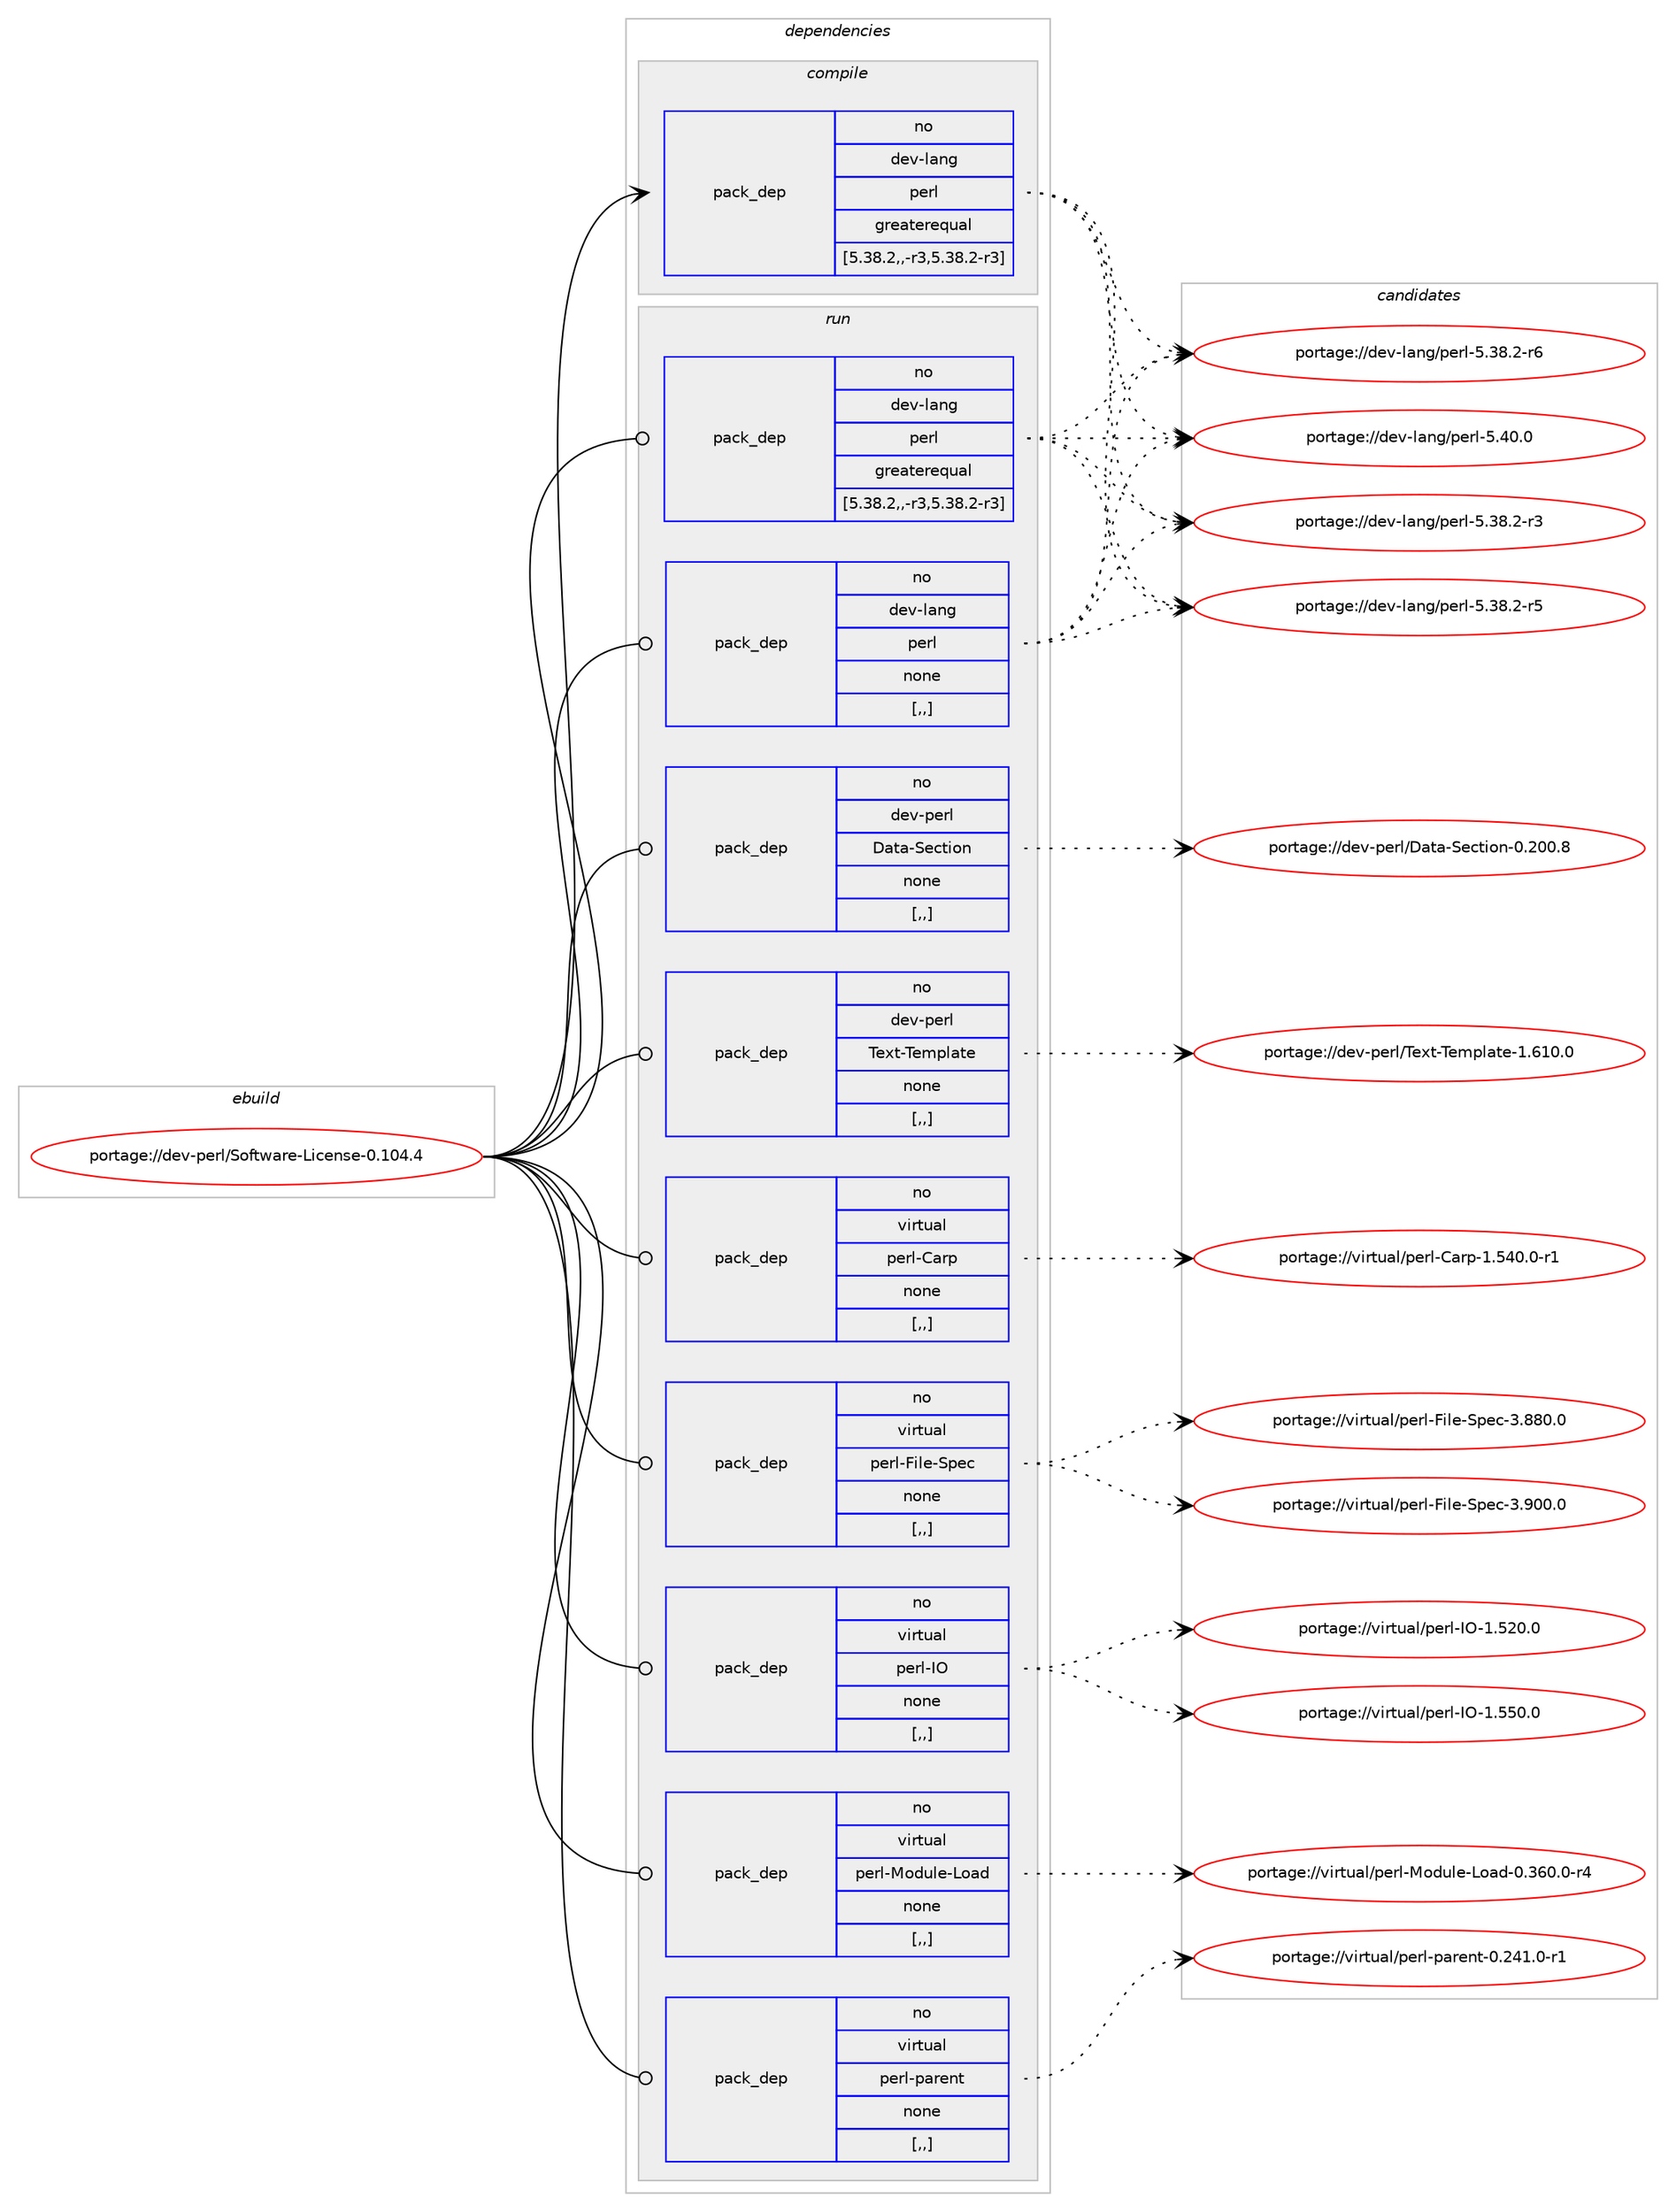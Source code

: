 digraph prolog {

# *************
# Graph options
# *************

newrank=true;
concentrate=true;
compound=true;
graph [rankdir=LR,fontname=Helvetica,fontsize=10,ranksep=1.5];#, ranksep=2.5, nodesep=0.2];
edge  [arrowhead=vee];
node  [fontname=Helvetica,fontsize=10];

# **********
# The ebuild
# **********

subgraph cluster_leftcol {
color=gray;
rank=same;
label=<<i>ebuild</i>>;
id [label="portage://dev-perl/Software-License-0.104.4", color=red, width=4, href="../dev-perl/Software-License-0.104.4.svg"];
}

# ****************
# The dependencies
# ****************

subgraph cluster_midcol {
color=gray;
label=<<i>dependencies</i>>;
subgraph cluster_compile {
fillcolor="#eeeeee";
style=filled;
label=<<i>compile</i>>;
subgraph pack102876 {
dependency133218 [label=<<TABLE BORDER="0" CELLBORDER="1" CELLSPACING="0" CELLPADDING="4" WIDTH="220"><TR><TD ROWSPAN="6" CELLPADDING="30">pack_dep</TD></TR><TR><TD WIDTH="110">no</TD></TR><TR><TD>dev-lang</TD></TR><TR><TD>perl</TD></TR><TR><TD>greaterequal</TD></TR><TR><TD>[5.38.2,,-r3,5.38.2-r3]</TD></TR></TABLE>>, shape=none, color=blue];
}
id:e -> dependency133218:w [weight=20,style="solid",arrowhead="vee"];
}
subgraph cluster_compileandrun {
fillcolor="#eeeeee";
style=filled;
label=<<i>compile and run</i>>;
}
subgraph cluster_run {
fillcolor="#eeeeee";
style=filled;
label=<<i>run</i>>;
subgraph pack102877 {
dependency133219 [label=<<TABLE BORDER="0" CELLBORDER="1" CELLSPACING="0" CELLPADDING="4" WIDTH="220"><TR><TD ROWSPAN="6" CELLPADDING="30">pack_dep</TD></TR><TR><TD WIDTH="110">no</TD></TR><TR><TD>dev-lang</TD></TR><TR><TD>perl</TD></TR><TR><TD>greaterequal</TD></TR><TR><TD>[5.38.2,,-r3,5.38.2-r3]</TD></TR></TABLE>>, shape=none, color=blue];
}
id:e -> dependency133219:w [weight=20,style="solid",arrowhead="odot"];
subgraph pack102878 {
dependency133220 [label=<<TABLE BORDER="0" CELLBORDER="1" CELLSPACING="0" CELLPADDING="4" WIDTH="220"><TR><TD ROWSPAN="6" CELLPADDING="30">pack_dep</TD></TR><TR><TD WIDTH="110">no</TD></TR><TR><TD>dev-lang</TD></TR><TR><TD>perl</TD></TR><TR><TD>none</TD></TR><TR><TD>[,,]</TD></TR></TABLE>>, shape=none, color=blue];
}
id:e -> dependency133220:w [weight=20,style="solid",arrowhead="odot"];
subgraph pack102879 {
dependency133221 [label=<<TABLE BORDER="0" CELLBORDER="1" CELLSPACING="0" CELLPADDING="4" WIDTH="220"><TR><TD ROWSPAN="6" CELLPADDING="30">pack_dep</TD></TR><TR><TD WIDTH="110">no</TD></TR><TR><TD>dev-perl</TD></TR><TR><TD>Data-Section</TD></TR><TR><TD>none</TD></TR><TR><TD>[,,]</TD></TR></TABLE>>, shape=none, color=blue];
}
id:e -> dependency133221:w [weight=20,style="solid",arrowhead="odot"];
subgraph pack102880 {
dependency133222 [label=<<TABLE BORDER="0" CELLBORDER="1" CELLSPACING="0" CELLPADDING="4" WIDTH="220"><TR><TD ROWSPAN="6" CELLPADDING="30">pack_dep</TD></TR><TR><TD WIDTH="110">no</TD></TR><TR><TD>dev-perl</TD></TR><TR><TD>Text-Template</TD></TR><TR><TD>none</TD></TR><TR><TD>[,,]</TD></TR></TABLE>>, shape=none, color=blue];
}
id:e -> dependency133222:w [weight=20,style="solid",arrowhead="odot"];
subgraph pack102881 {
dependency133223 [label=<<TABLE BORDER="0" CELLBORDER="1" CELLSPACING="0" CELLPADDING="4" WIDTH="220"><TR><TD ROWSPAN="6" CELLPADDING="30">pack_dep</TD></TR><TR><TD WIDTH="110">no</TD></TR><TR><TD>virtual</TD></TR><TR><TD>perl-Carp</TD></TR><TR><TD>none</TD></TR><TR><TD>[,,]</TD></TR></TABLE>>, shape=none, color=blue];
}
id:e -> dependency133223:w [weight=20,style="solid",arrowhead="odot"];
subgraph pack102882 {
dependency133224 [label=<<TABLE BORDER="0" CELLBORDER="1" CELLSPACING="0" CELLPADDING="4" WIDTH="220"><TR><TD ROWSPAN="6" CELLPADDING="30">pack_dep</TD></TR><TR><TD WIDTH="110">no</TD></TR><TR><TD>virtual</TD></TR><TR><TD>perl-File-Spec</TD></TR><TR><TD>none</TD></TR><TR><TD>[,,]</TD></TR></TABLE>>, shape=none, color=blue];
}
id:e -> dependency133224:w [weight=20,style="solid",arrowhead="odot"];
subgraph pack102883 {
dependency133225 [label=<<TABLE BORDER="0" CELLBORDER="1" CELLSPACING="0" CELLPADDING="4" WIDTH="220"><TR><TD ROWSPAN="6" CELLPADDING="30">pack_dep</TD></TR><TR><TD WIDTH="110">no</TD></TR><TR><TD>virtual</TD></TR><TR><TD>perl-IO</TD></TR><TR><TD>none</TD></TR><TR><TD>[,,]</TD></TR></TABLE>>, shape=none, color=blue];
}
id:e -> dependency133225:w [weight=20,style="solid",arrowhead="odot"];
subgraph pack102884 {
dependency133226 [label=<<TABLE BORDER="0" CELLBORDER="1" CELLSPACING="0" CELLPADDING="4" WIDTH="220"><TR><TD ROWSPAN="6" CELLPADDING="30">pack_dep</TD></TR><TR><TD WIDTH="110">no</TD></TR><TR><TD>virtual</TD></TR><TR><TD>perl-Module-Load</TD></TR><TR><TD>none</TD></TR><TR><TD>[,,]</TD></TR></TABLE>>, shape=none, color=blue];
}
id:e -> dependency133226:w [weight=20,style="solid",arrowhead="odot"];
subgraph pack102885 {
dependency133227 [label=<<TABLE BORDER="0" CELLBORDER="1" CELLSPACING="0" CELLPADDING="4" WIDTH="220"><TR><TD ROWSPAN="6" CELLPADDING="30">pack_dep</TD></TR><TR><TD WIDTH="110">no</TD></TR><TR><TD>virtual</TD></TR><TR><TD>perl-parent</TD></TR><TR><TD>none</TD></TR><TR><TD>[,,]</TD></TR></TABLE>>, shape=none, color=blue];
}
id:e -> dependency133227:w [weight=20,style="solid",arrowhead="odot"];
}
}

# **************
# The candidates
# **************

subgraph cluster_choices {
rank=same;
color=gray;
label=<<i>candidates</i>>;

subgraph choice102876 {
color=black;
nodesep=1;
choice100101118451089711010347112101114108455346515646504511451 [label="portage://dev-lang/perl-5.38.2-r3", color=red, width=4,href="../dev-lang/perl-5.38.2-r3.svg"];
choice100101118451089711010347112101114108455346515646504511453 [label="portage://dev-lang/perl-5.38.2-r5", color=red, width=4,href="../dev-lang/perl-5.38.2-r5.svg"];
choice100101118451089711010347112101114108455346515646504511454 [label="portage://dev-lang/perl-5.38.2-r6", color=red, width=4,href="../dev-lang/perl-5.38.2-r6.svg"];
choice10010111845108971101034711210111410845534652484648 [label="portage://dev-lang/perl-5.40.0", color=red, width=4,href="../dev-lang/perl-5.40.0.svg"];
dependency133218:e -> choice100101118451089711010347112101114108455346515646504511451:w [style=dotted,weight="100"];
dependency133218:e -> choice100101118451089711010347112101114108455346515646504511453:w [style=dotted,weight="100"];
dependency133218:e -> choice100101118451089711010347112101114108455346515646504511454:w [style=dotted,weight="100"];
dependency133218:e -> choice10010111845108971101034711210111410845534652484648:w [style=dotted,weight="100"];
}
subgraph choice102877 {
color=black;
nodesep=1;
choice100101118451089711010347112101114108455346515646504511451 [label="portage://dev-lang/perl-5.38.2-r3", color=red, width=4,href="../dev-lang/perl-5.38.2-r3.svg"];
choice100101118451089711010347112101114108455346515646504511453 [label="portage://dev-lang/perl-5.38.2-r5", color=red, width=4,href="../dev-lang/perl-5.38.2-r5.svg"];
choice100101118451089711010347112101114108455346515646504511454 [label="portage://dev-lang/perl-5.38.2-r6", color=red, width=4,href="../dev-lang/perl-5.38.2-r6.svg"];
choice10010111845108971101034711210111410845534652484648 [label="portage://dev-lang/perl-5.40.0", color=red, width=4,href="../dev-lang/perl-5.40.0.svg"];
dependency133219:e -> choice100101118451089711010347112101114108455346515646504511451:w [style=dotted,weight="100"];
dependency133219:e -> choice100101118451089711010347112101114108455346515646504511453:w [style=dotted,weight="100"];
dependency133219:e -> choice100101118451089711010347112101114108455346515646504511454:w [style=dotted,weight="100"];
dependency133219:e -> choice10010111845108971101034711210111410845534652484648:w [style=dotted,weight="100"];
}
subgraph choice102878 {
color=black;
nodesep=1;
choice100101118451089711010347112101114108455346515646504511451 [label="portage://dev-lang/perl-5.38.2-r3", color=red, width=4,href="../dev-lang/perl-5.38.2-r3.svg"];
choice100101118451089711010347112101114108455346515646504511453 [label="portage://dev-lang/perl-5.38.2-r5", color=red, width=4,href="../dev-lang/perl-5.38.2-r5.svg"];
choice100101118451089711010347112101114108455346515646504511454 [label="portage://dev-lang/perl-5.38.2-r6", color=red, width=4,href="../dev-lang/perl-5.38.2-r6.svg"];
choice10010111845108971101034711210111410845534652484648 [label="portage://dev-lang/perl-5.40.0", color=red, width=4,href="../dev-lang/perl-5.40.0.svg"];
dependency133220:e -> choice100101118451089711010347112101114108455346515646504511451:w [style=dotted,weight="100"];
dependency133220:e -> choice100101118451089711010347112101114108455346515646504511453:w [style=dotted,weight="100"];
dependency133220:e -> choice100101118451089711010347112101114108455346515646504511454:w [style=dotted,weight="100"];
dependency133220:e -> choice10010111845108971101034711210111410845534652484648:w [style=dotted,weight="100"];
}
subgraph choice102879 {
color=black;
nodesep=1;
choice10010111845112101114108476897116974583101991161051111104548465048484656 [label="portage://dev-perl/Data-Section-0.200.8", color=red, width=4,href="../dev-perl/Data-Section-0.200.8.svg"];
dependency133221:e -> choice10010111845112101114108476897116974583101991161051111104548465048484656:w [style=dotted,weight="100"];
}
subgraph choice102880 {
color=black;
nodesep=1;
choice1001011184511210111410847841011201164584101109112108971161014549465449484648 [label="portage://dev-perl/Text-Template-1.610.0", color=red, width=4,href="../dev-perl/Text-Template-1.610.0.svg"];
dependency133222:e -> choice1001011184511210111410847841011201164584101109112108971161014549465449484648:w [style=dotted,weight="100"];
}
subgraph choice102881 {
color=black;
nodesep=1;
choice118105114116117971084711210111410845679711411245494653524846484511449 [label="portage://virtual/perl-Carp-1.540.0-r1", color=red, width=4,href="../virtual/perl-Carp-1.540.0-r1.svg"];
dependency133223:e -> choice118105114116117971084711210111410845679711411245494653524846484511449:w [style=dotted,weight="100"];
}
subgraph choice102882 {
color=black;
nodesep=1;
choice118105114116117971084711210111410845701051081014583112101994551465656484648 [label="portage://virtual/perl-File-Spec-3.880.0", color=red, width=4,href="../virtual/perl-File-Spec-3.880.0.svg"];
choice118105114116117971084711210111410845701051081014583112101994551465748484648 [label="portage://virtual/perl-File-Spec-3.900.0", color=red, width=4,href="../virtual/perl-File-Spec-3.900.0.svg"];
dependency133224:e -> choice118105114116117971084711210111410845701051081014583112101994551465656484648:w [style=dotted,weight="100"];
dependency133224:e -> choice118105114116117971084711210111410845701051081014583112101994551465748484648:w [style=dotted,weight="100"];
}
subgraph choice102883 {
color=black;
nodesep=1;
choice11810511411611797108471121011141084573794549465350484648 [label="portage://virtual/perl-IO-1.520.0", color=red, width=4,href="../virtual/perl-IO-1.520.0.svg"];
choice11810511411611797108471121011141084573794549465353484648 [label="portage://virtual/perl-IO-1.550.0", color=red, width=4,href="../virtual/perl-IO-1.550.0.svg"];
dependency133225:e -> choice11810511411611797108471121011141084573794549465350484648:w [style=dotted,weight="100"];
dependency133225:e -> choice11810511411611797108471121011141084573794549465353484648:w [style=dotted,weight="100"];
}
subgraph choice102884 {
color=black;
nodesep=1;
choice1181051141161179710847112101114108457711110011710810145761119710045484651544846484511452 [label="portage://virtual/perl-Module-Load-0.360.0-r4", color=red, width=4,href="../virtual/perl-Module-Load-0.360.0-r4.svg"];
dependency133226:e -> choice1181051141161179710847112101114108457711110011710810145761119710045484651544846484511452:w [style=dotted,weight="100"];
}
subgraph choice102885 {
color=black;
nodesep=1;
choice1181051141161179710847112101114108451129711410111011645484650524946484511449 [label="portage://virtual/perl-parent-0.241.0-r1", color=red, width=4,href="../virtual/perl-parent-0.241.0-r1.svg"];
dependency133227:e -> choice1181051141161179710847112101114108451129711410111011645484650524946484511449:w [style=dotted,weight="100"];
}
}

}
